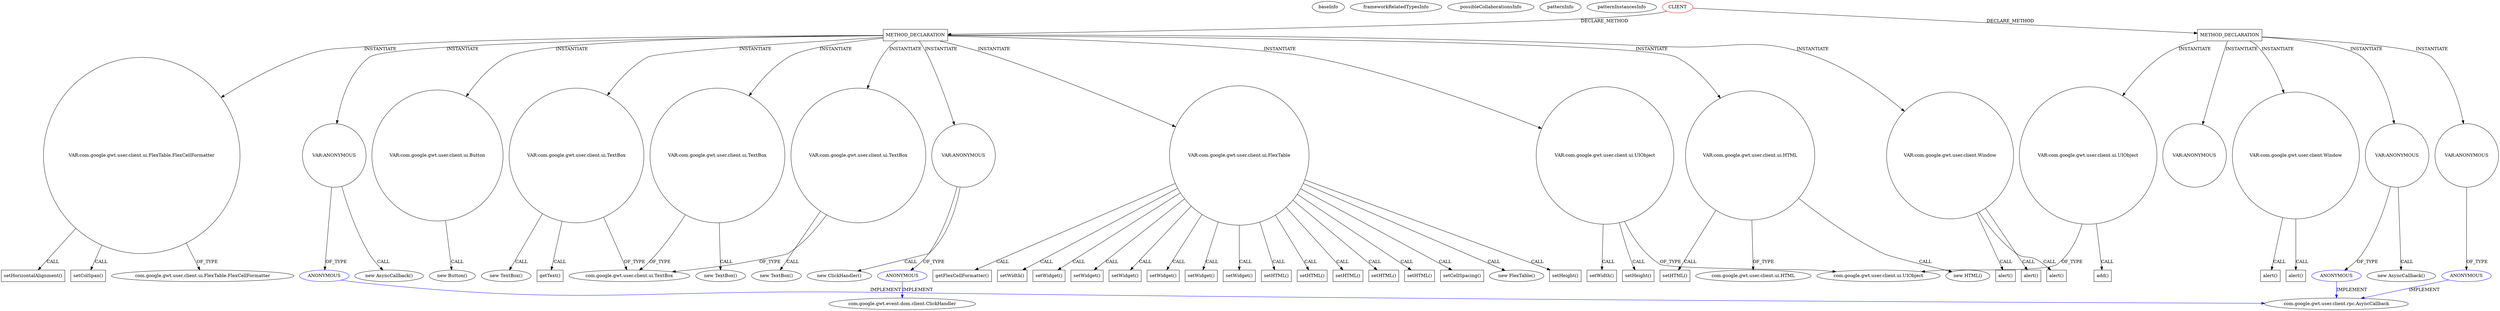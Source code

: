digraph {
baseInfo[graphId=1106,category="pattern",isAnonymous=false,possibleRelation=false]
frameworkRelatedTypesInfo[]
possibleCollaborationsInfo[]
patternInfo[frequency=2.0,patternRootClient=0]
patternInstancesInfo[0="MainMain-ChatCafeine~/MainMain-ChatCafeine/ChatCafeine-master/ChatCafeine/src/sources/client/vue/administration/AdminPanel.java~AdminPanel~204",1="MainMain-ChatCafeine~/MainMain-ChatCafeine/ChatCafeine-master/ChatCafeine/src/sources/client/vue/accueil/AccueilPanel.java~AccueilPanel~198"]
339[label="new FlexTable()",vertexType="CONSTRUCTOR_CALL",isFrameworkType=false]
340[label="VAR:com.google.gwt.user.client.ui.FlexTable",vertexType="VARIABLE_EXPRESION",isFrameworkType=false,shape=circle]
347[label="setHeight()",vertexType="INSIDE_CALL",isFrameworkType=false,shape=box]
349[label="getFlexCellFormatter()",vertexType="INSIDE_CALL",isFrameworkType=false,shape=box]
345[label="setWidth()",vertexType="INSIDE_CALL",isFrameworkType=false,shape=box]
327[label="METHOD_DECLARATION",vertexType="CLIENT_METHOD_DECLARATION",isFrameworkType=false,shape=box]
0[label="CLIENT",vertexType="ROOT_CLIENT_CLASS_DECLARATION",isFrameworkType=false,color=red]
329[label="VAR:com.google.gwt.user.client.ui.UIObject",vertexType="VARIABLE_EXPRESION",isFrameworkType=false,shape=circle]
377[label="setWidget()",vertexType="INSIDE_CALL",isFrameworkType=false,shape=box]
391[label="setWidget()",vertexType="INSIDE_CALL",isFrameworkType=false,shape=box]
385[label="setWidget()",vertexType="INSIDE_CALL",isFrameworkType=false,shape=box]
429[label="setWidget()",vertexType="INSIDE_CALL",isFrameworkType=false,shape=box]
381[label="setWidget()",vertexType="INSIDE_CALL",isFrameworkType=false,shape=box]
389[label="setWidget()",vertexType="INSIDE_CALL",isFrameworkType=false,shape=box]
387[label="setHTML()",vertexType="INSIDE_CALL",isFrameworkType=false,shape=box]
351[label="setHTML()",vertexType="INSIDE_CALL",isFrameworkType=false,shape=box]
375[label="setHTML()",vertexType="INSIDE_CALL",isFrameworkType=false,shape=box]
383[label="setHTML()",vertexType="INSIDE_CALL",isFrameworkType=false,shape=box]
379[label="setHTML()",vertexType="INSIDE_CALL",isFrameworkType=false,shape=box]
358[label="VAR:com.google.gwt.user.client.ui.HTML",vertexType="VARIABLE_EXPRESION",isFrameworkType=false,shape=circle]
357[label="new HTML()",vertexType="CONSTRUCTOR_CALL",isFrameworkType=false]
421[label="setHTML()",vertexType="INSIDE_CALL",isFrameworkType=false,shape=box]
343[label="setCellSpacing()",vertexType="INSIDE_CALL",isFrameworkType=false,shape=box]
413[label="VAR:com.google.gwt.user.client.Window",vertexType="VARIABLE_EXPRESION",isFrameworkType=false,shape=circle]
396[label="VAR:ANONYMOUS",vertexType="VARIABLE_EXPRESION",isFrameworkType=false,shape=circle]
397[label="ANONYMOUS",vertexType="REFERENCE_ANONYMOUS_DECLARATION",isFrameworkType=false,color=blue]
410[label="VAR:ANONYMOUS",vertexType="VARIABLE_EXPRESION",isFrameworkType=false,shape=circle]
411[label="ANONYMOUS",vertexType="REFERENCE_ANONYMOUS_DECLARATION",isFrameworkType=false,color=blue]
395[label="new ClickHandler()",vertexType="CONSTRUCTOR_CALL",isFrameworkType=false]
352[label="VAR:com.google.gwt.user.client.ui.FlexTable.FlexCellFormatter",vertexType="VARIABLE_EXPRESION",isFrameworkType=false,shape=circle]
354[label="com.google.gwt.user.client.ui.FlexTable.FlexCellFormatter",vertexType="FRAMEWORK_CLASS_TYPE",isFrameworkType=false]
356[label="setHorizontalAlignment()",vertexType="INSIDE_CALL",isFrameworkType=false,shape=box]
353[label="setColSpan()",vertexType="INSIDE_CALL",isFrameworkType=false,shape=box]
73[label="com.google.gwt.user.client.ui.UIObject",vertexType="FRAMEWORK_CLASS_TYPE",isFrameworkType=false]
172[label="VAR:com.google.gwt.user.client.ui.UIObject",vertexType="VARIABLE_EXPRESION",isFrameworkType=false,shape=circle]
326[label="add()",vertexType="INSIDE_CALL",isFrameworkType=false,shape=box]
398[label="com.google.gwt.event.dom.client.ClickHandler",vertexType="FRAMEWORK_INTERFACE_TYPE",isFrameworkType=false]
393[label="VAR:com.google.gwt.user.client.ui.Button",vertexType="VARIABLE_EXPRESION",isFrameworkType=false,shape=circle]
392[label="new Button()",vertexType="CONSTRUCTOR_CALL",isFrameworkType=false]
409[label="new AsyncCallback()",vertexType="CONSTRUCTOR_CALL",isFrameworkType=false]
333[label="setHeight()",vertexType="INSIDE_CALL",isFrameworkType=false,shape=box]
414[label="alert()",vertexType="INSIDE_CALL",isFrameworkType=false,shape=box]
417[label="alert()",vertexType="INSIDE_CALL",isFrameworkType=false,shape=box]
419[label="alert()",vertexType="INSIDE_CALL",isFrameworkType=false,shape=box]
359[label="com.google.gwt.user.client.ui.HTML",vertexType="FRAMEWORK_CLASS_TYPE",isFrameworkType=false]
87[label="com.google.gwt.user.client.rpc.AsyncCallback",vertexType="FRAMEWORK_INTERFACE_TYPE",isFrameworkType=false]
288[label="ANONYMOUS",vertexType="REFERENCE_ANONYMOUS_DECLARATION",isFrameworkType=false,color=blue]
182[label="ANONYMOUS",vertexType="REFERENCE_ANONYMOUS_DECLARATION",isFrameworkType=false,color=blue]
287[label="VAR:ANONYMOUS",vertexType="VARIABLE_EXPRESION",isFrameworkType=false,shape=circle]
286[label="new AsyncCallback()",vertexType="CONSTRUCTOR_CALL",isFrameworkType=false]
330[label="setWidth()",vertexType="INSIDE_CALL",isFrameworkType=false,shape=box]
165[label="METHOD_DECLARATION",vertexType="CLIENT_METHOD_DECLARATION",isFrameworkType=false,shape=box]
184[label="VAR:com.google.gwt.user.client.Window",vertexType="VARIABLE_EXPRESION",isFrameworkType=false,shape=circle]
181[label="VAR:ANONYMOUS",vertexType="VARIABLE_EXPRESION",isFrameworkType=false,shape=circle]
308[label="VAR:ANONYMOUS",vertexType="VARIABLE_EXPRESION",isFrameworkType=false,shape=circle]
216[label="alert()",vertexType="INSIDE_CALL",isFrameworkType=false,shape=box]
218[label="alert()",vertexType="INSIDE_CALL",isFrameworkType=false,shape=box]
361[label="VAR:com.google.gwt.user.client.ui.TextBox",vertexType="VARIABLE_EXPRESION",isFrameworkType=false,shape=circle]
362[label="com.google.gwt.user.client.ui.TextBox",vertexType="FRAMEWORK_CLASS_TYPE",isFrameworkType=false]
360[label="new TextBox()",vertexType="CONSTRUCTOR_CALL",isFrameworkType=false]
364[label="VAR:com.google.gwt.user.client.ui.TextBox",vertexType="VARIABLE_EXPRESION",isFrameworkType=false,shape=circle]
363[label="new TextBox()",vertexType="CONSTRUCTOR_CALL",isFrameworkType=false]
367[label="VAR:com.google.gwt.user.client.ui.TextBox",vertexType="VARIABLE_EXPRESION",isFrameworkType=false,shape=circle]
366[label="new TextBox()",vertexType="CONSTRUCTOR_CALL",isFrameworkType=false]
406[label="getText()",vertexType="INSIDE_CALL",isFrameworkType=false,shape=box]
287->286[label="CALL"]
397->398[label="IMPLEMENT",color=blue]
367->362[label="OF_TYPE"]
182->87[label="IMPLEMENT",color=blue]
364->406[label="CALL"]
352->353[label="CALL"]
327->393[label="INSTANTIATE"]
352->354[label="OF_TYPE"]
327->352[label="INSTANTIATE"]
329->330[label="CALL"]
367->366[label="CALL"]
411->87[label="IMPLEMENT",color=blue]
184->216[label="CALL"]
340->429[label="CALL"]
340->379[label="CALL"]
172->73[label="OF_TYPE"]
340->343[label="CALL"]
340->349[label="CALL"]
329->333[label="CALL"]
340->391[label="CALL"]
396->397[label="OF_TYPE"]
340->387[label="CALL"]
0->327[label="DECLARE_METHOD"]
327->340[label="INSTANTIATE"]
358->359[label="OF_TYPE"]
327->364[label="INSTANTIATE"]
327->367[label="INSTANTIATE"]
340->347[label="CALL"]
396->395[label="CALL"]
181->182[label="OF_TYPE"]
327->396[label="INSTANTIATE"]
358->357[label="CALL"]
184->218[label="CALL"]
329->73[label="OF_TYPE"]
364->362[label="OF_TYPE"]
327->361[label="INSTANTIATE"]
340->339[label="CALL"]
413->417[label="CALL"]
327->329[label="INSTANTIATE"]
165->184[label="INSTANTIATE"]
165->181[label="INSTANTIATE"]
364->363[label="CALL"]
340->351[label="CALL"]
165->287[label="INSTANTIATE"]
327->413[label="INSTANTIATE"]
361->362[label="OF_TYPE"]
327->410[label="INSTANTIATE"]
413->414[label="CALL"]
327->358[label="INSTANTIATE"]
340->375[label="CALL"]
340->377[label="CALL"]
413->419[label="CALL"]
165->172[label="INSTANTIATE"]
410->409[label="CALL"]
287->288[label="OF_TYPE"]
393->392[label="CALL"]
410->411[label="OF_TYPE"]
352->356[label="CALL"]
172->326[label="CALL"]
358->421[label="CALL"]
165->308[label="INSTANTIATE"]
0->165[label="DECLARE_METHOD"]
340->383[label="CALL"]
340->385[label="CALL"]
340->345[label="CALL"]
340->381[label="CALL"]
361->360[label="CALL"]
340->389[label="CALL"]
288->87[label="IMPLEMENT",color=blue]
}
